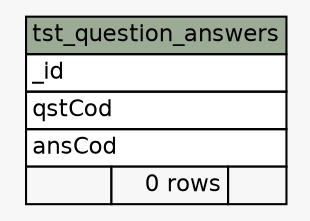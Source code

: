 // dot 2.26.3 on Linux 3.11.0-12-generic
// SchemaSpy rev 590
digraph "tst_question_answers" {
  graph [
    rankdir="RL"
    bgcolor="#f7f7f7"
    nodesep="0.18"
    ranksep="0.46"
    fontname="Helvetica"
    fontsize="11"
  ];
  node [
    fontname="Helvetica"
    fontsize="11"
    shape="plaintext"
  ];
  edge [
    arrowsize="0.8"
  ];
  "tst_question_answers" [
    label=<
    <TABLE BORDER="0" CELLBORDER="1" CELLSPACING="0" BGCOLOR="#ffffff">
      <TR><TD COLSPAN="3" BGCOLOR="#9bab96" ALIGN="CENTER">tst_question_answers</TD></TR>
      <TR><TD PORT="_id" COLSPAN="3" ALIGN="LEFT">_id</TD></TR>
      <TR><TD PORT="qstCod" COLSPAN="3" ALIGN="LEFT">qstCod</TD></TR>
      <TR><TD PORT="ansCod" COLSPAN="3" ALIGN="LEFT">ansCod</TD></TR>
      <TR><TD ALIGN="LEFT" BGCOLOR="#f7f7f7">  </TD><TD ALIGN="RIGHT" BGCOLOR="#f7f7f7">0 rows</TD><TD ALIGN="RIGHT" BGCOLOR="#f7f7f7">  </TD></TR>
    </TABLE>>
    URL="tables/tst_question_answers.html"
    tooltip="tst_question_answers"
  ];
}
